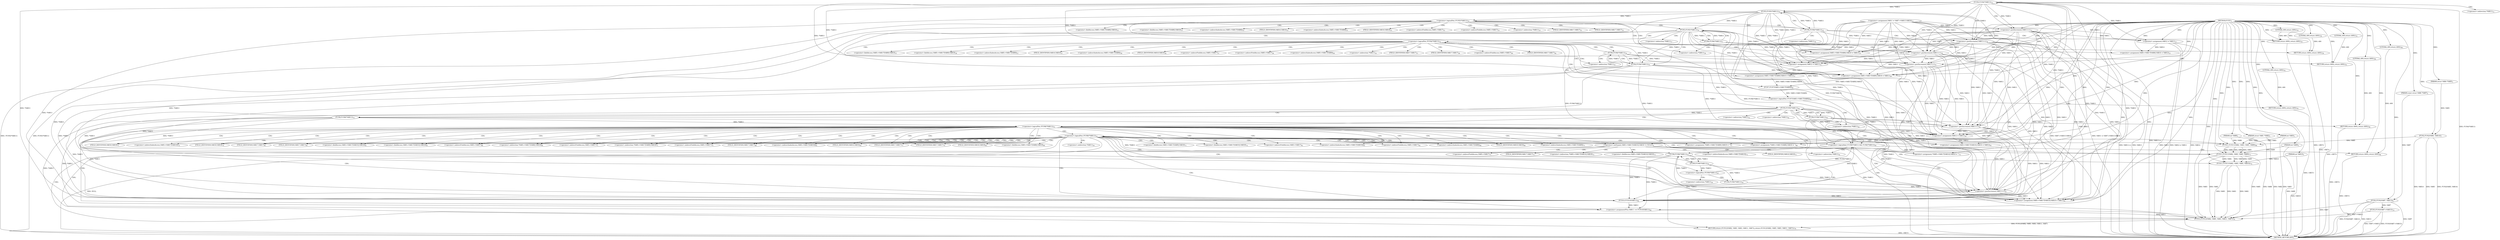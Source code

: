 digraph "FUN1" {  
"8" [label = <(METHOD,FUN1)<SUB>1</SUB>> ]
"273" [label = <(METHOD_RETURN,ANY)<SUB>1</SUB>> ]
"9" [label = <(PARAM,struct VAR1 *VAR2)<SUB>1</SUB>> ]
"10" [label = <(PARAM,int VAR3)<SUB>1</SUB>> ]
"11" [label = <(PARAM,struct VAR4 *VAR5)<SUB>1</SUB>> ]
"12" [label = <(PARAM,const struct VAR6 *VAR7)<SUB>2</SUB>> ]
"13" [label = <(PARAM,int VAR8)<SUB>2</SUB>> ]
"14" [label = <(PARAM,int VAR9)<SUB>2</SUB>> ]
"15" [label = <(PARAM,int VAR10)<SUB>2</SUB>> ]
"19" [label = <(FUN2,FUN2(VAR7, VAR13))<SUB>6</SUB>> ]
"22" [label = <(FUN2,FUN2(VAR5, VAR14))<SUB>7</SUB>> ]
"25" [label = <(FUN3,FUN3(VAR7-&gt;VAR15))<SUB>10</SUB>> ]
"44" [label = <(&lt;operator&gt;.assignment,VAR12 = VAR11)<SUB>17</SUB>> ]
"63" [label = <(&lt;operator&gt;.assignment,VAR5-&gt;VAR17[VAR8].VAR16 = VAR12)<SUB>22</SUB>> ]
"72" [label = <(&lt;operator&gt;.assignment,VAR5-&gt;VAR17[VAR8].VAR18 = VAR11)<SUB>23</SUB>> ]
"96" [label = <(&lt;operator&gt;.assignment,VAR12 = VAR11)<SUB>32</SUB>> ]
"115" [label = <(&lt;operator&gt;.assignment,VAR5-&gt;VAR17[VAR9].VAR16 = VAR12)<SUB>37</SUB>> ]
"124" [label = <(&lt;operator&gt;.assignment,VAR5-&gt;VAR17[VAR9].VAR18 = VAR11)<SUB>38</SUB>> ]
"159" [label = <(&lt;operator&gt;.assignment,VAR12 = VAR11)<SUB>50</SUB>> ]
"188" [label = <(&lt;operator&gt;.assignment,VAR5-&gt;VAR17[VAR10].VAR16 = VAR12)<SUB>62</SUB>> ]
"197" [label = <(&lt;operator&gt;.assignment,VAR5-&gt;VAR17[VAR10].VAR18 = VAR11)<SUB>63</SUB>> ]
"206" [label = <(&lt;operator&gt;.assignmentPlus,VAR11 += FUN10(VAR11))<SUB>66</SUB>> ]
"210" [label = <(&lt;operator&gt;.assignment,*VAR5-&gt;VAR17[VAR8].VAR18 = '')<SUB>68</SUB>> ]
"220" [label = <(FUN11,FUN11(VAR2, VAR3, VAR5, VAR8))<SUB>69</SUB>> ]
"225" [label = <(&lt;operator&gt;.assignment,*VAR5-&gt;VAR17[VAR9].VAR18 = '')<SUB>71</SUB>> ]
"235" [label = <(FUN11,FUN11(VAR2, VAR3, VAR5, VAR9))<SUB>72</SUB>> ]
"266" [label = <(RETURN,return (FUN12(VAR2, VAR5, VAR3, VAR11, VAR7));,return (FUN12(VAR2, VAR5, VAR3, VAR11, VAR7));)<SUB>79</SUB>> ]
"38" [label = <(FUN4,FUN4(*VAR11))<SUB>13</SUB>> ]
"41" [label = <(&lt;operator&gt;.postIncrement,VAR11++)<SUB>13</SUB>> ]
"49" [label = <(&lt;operator&gt;.logicalNot,!FUN5(*VAR11))<SUB>18</SUB>> ]
"53" [label = <(&lt;operator&gt;.postIncrement,VAR11++)<SUB>18</SUB>> ]
"83" [label = <(FUN5,FUN5(*VAR11))<SUB>26</SUB>> ]
"86" [label = <(&lt;operator&gt;.postIncrement,VAR11++)<SUB>26</SUB>> ]
"101" [label = <(&lt;operator&gt;.logicalNot,!FUN4(*VAR11))<SUB>33</SUB>> ]
"105" [label = <(&lt;operator&gt;.postIncrement,VAR11++)<SUB>33</SUB>> ]
"134" [label = <(&lt;operator&gt;.logicalNot,!FUN7(VAR5-&gt;VAR17[VAR9]))<SUB>40</SUB>> ]
"146" [label = <(FUN5,FUN5(*VAR11))<SUB>44</SUB>> ]
"149" [label = <(&lt;operator&gt;.postIncrement,VAR11++)<SUB>44</SUB>> ]
"163" [label = <(&lt;operator&gt;.logicalNot,!FUN8(*VAR11))<SUB>52</SUB>> ]
"241" [label = <(&lt;operator&gt;.notEquals,VAR5-&gt;VAR17[VAR10].VAR18 != NULL)<SUB>74</SUB>> ]
"267" [label = <(FUN12,FUN12(VAR2, VAR5, VAR3, VAR11, VAR7))<SUB>79</SUB>> ]
"31" [label = <(&lt;operator&gt;.assignment,VAR11 = VAR7-&gt;VAR15.VAR16)<SUB>13</SUB>> ]
"142" [label = <(RETURN,return (400);,return (400);)<SUB>41</SUB>> ]
"208" [label = <(FUN10,FUN10(VAR11))<SUB>66</SUB>> ]
"251" [label = <(&lt;operator&gt;.assignment,*VAR5-&gt;VAR17[VAR10].VAR18 = '')<SUB>75</SUB>> ]
"261" [label = <(FUN11,FUN11(VAR2, VAR3, VAR5, VAR10))<SUB>76</SUB>> ]
"50" [label = <(FUN5,FUN5(*VAR11))<SUB>18</SUB>> ]
"57" [label = <(FUN6,FUN6(*VAR11))<SUB>19</SUB>> ]
"90" [label = <(FUN6,FUN6(*VAR11))<SUB>27</SUB>> ]
"102" [label = <(FUN4,FUN4(*VAR11))<SUB>33</SUB>> ]
"109" [label = <(FUN6,FUN6(*VAR11))<SUB>34</SUB>> ]
"135" [label = <(FUN7,FUN7(VAR5-&gt;VAR17[VAR9]))<SUB>40</SUB>> ]
"143" [label = <(LITERAL,400,return (400);)<SUB>41</SUB>> ]
"153" [label = <(FUN6,FUN6(*VAR11))<SUB>45</SUB>> ]
"164" [label = <(FUN8,FUN8(*VAR11))<SUB>52</SUB>> ]
"170" [label = <(&lt;operator&gt;.logicalNot,!FUN8(*VAR11))<SUB>54</SUB>> ]
"174" [label = <(&lt;operator&gt;.postIncrement,VAR11++)<SUB>54</SUB>> ]
"61" [label = <(RETURN,return (400);,return (400);)<SUB>20</SUB>> ]
"94" [label = <(RETURN,return (400);,return (400);)<SUB>28</SUB>> ]
"113" [label = <(RETURN,return (400);,return (400);)<SUB>35</SUB>> ]
"157" [label = <(RETURN,return (400);,return (400);)<SUB>46</SUB>> ]
"177" [label = <(&lt;operator&gt;.logicalAnd,!FUN9(*VAR11) &amp;&amp; FUN6(*VAR11))<SUB>59</SUB>> ]
"62" [label = <(LITERAL,400,return (400);)<SUB>20</SUB>> ]
"95" [label = <(LITERAL,400,return (400);)<SUB>28</SUB>> ]
"114" [label = <(LITERAL,400,return (400);)<SUB>35</SUB>> ]
"158" [label = <(LITERAL,400,return (400);)<SUB>46</SUB>> ]
"171" [label = <(FUN8,FUN8(*VAR11))<SUB>54</SUB>> ]
"186" [label = <(RETURN,return (400);,return (400);)<SUB>60</SUB>> ]
"178" [label = <(&lt;operator&gt;.logicalNot,!FUN9(*VAR11))<SUB>59</SUB>> ]
"182" [label = <(FUN6,FUN6(*VAR11))<SUB>59</SUB>> ]
"187" [label = <(LITERAL,400,return (400);)<SUB>60</SUB>> ]
"179" [label = <(FUN9,FUN9(*VAR11))<SUB>59</SUB>> ]
"64" [label = <(&lt;operator&gt;.fieldAccess,VAR5-&gt;VAR17[VAR8].VAR16)<SUB>22</SUB>> ]
"73" [label = <(&lt;operator&gt;.fieldAccess,VAR5-&gt;VAR17[VAR8].VAR18)<SUB>23</SUB>> ]
"116" [label = <(&lt;operator&gt;.fieldAccess,VAR5-&gt;VAR17[VAR9].VAR16)<SUB>37</SUB>> ]
"125" [label = <(&lt;operator&gt;.fieldAccess,VAR5-&gt;VAR17[VAR9].VAR18)<SUB>38</SUB>> ]
"189" [label = <(&lt;operator&gt;.fieldAccess,VAR5-&gt;VAR17[VAR10].VAR16)<SUB>62</SUB>> ]
"198" [label = <(&lt;operator&gt;.fieldAccess,VAR5-&gt;VAR17[VAR10].VAR18)<SUB>63</SUB>> ]
"211" [label = <(&lt;operator&gt;.indirection,*VAR5-&gt;VAR17[VAR8].VAR18)<SUB>68</SUB>> ]
"226" [label = <(&lt;operator&gt;.indirection,*VAR5-&gt;VAR17[VAR9].VAR18)<SUB>71</SUB>> ]
"39" [label = <(&lt;operator&gt;.indirection,*VAR11)<SUB>13</SUB>> ]
"65" [label = <(&lt;operator&gt;.indirectIndexAccess,VAR5-&gt;VAR17[VAR8])<SUB>22</SUB>> ]
"70" [label = <(FIELD_IDENTIFIER,VAR16,VAR16)<SUB>22</SUB>> ]
"74" [label = <(&lt;operator&gt;.indirectIndexAccess,VAR5-&gt;VAR17[VAR8])<SUB>23</SUB>> ]
"79" [label = <(FIELD_IDENTIFIER,VAR18,VAR18)<SUB>23</SUB>> ]
"84" [label = <(&lt;operator&gt;.indirection,*VAR11)<SUB>26</SUB>> ]
"117" [label = <(&lt;operator&gt;.indirectIndexAccess,VAR5-&gt;VAR17[VAR9])<SUB>37</SUB>> ]
"122" [label = <(FIELD_IDENTIFIER,VAR16,VAR16)<SUB>37</SUB>> ]
"126" [label = <(&lt;operator&gt;.indirectIndexAccess,VAR5-&gt;VAR17[VAR9])<SUB>38</SUB>> ]
"131" [label = <(FIELD_IDENTIFIER,VAR18,VAR18)<SUB>38</SUB>> ]
"147" [label = <(&lt;operator&gt;.indirection,*VAR11)<SUB>44</SUB>> ]
"190" [label = <(&lt;operator&gt;.indirectIndexAccess,VAR5-&gt;VAR17[VAR10])<SUB>62</SUB>> ]
"195" [label = <(FIELD_IDENTIFIER,VAR16,VAR16)<SUB>62</SUB>> ]
"199" [label = <(&lt;operator&gt;.indirectIndexAccess,VAR5-&gt;VAR17[VAR10])<SUB>63</SUB>> ]
"204" [label = <(FIELD_IDENTIFIER,VAR18,VAR18)<SUB>63</SUB>> ]
"212" [label = <(&lt;operator&gt;.fieldAccess,VAR5-&gt;VAR17[VAR8].VAR18)<SUB>68</SUB>> ]
"227" [label = <(&lt;operator&gt;.fieldAccess,VAR5-&gt;VAR17[VAR9].VAR18)<SUB>71</SUB>> ]
"242" [label = <(&lt;operator&gt;.fieldAccess,VAR5-&gt;VAR17[VAR10].VAR18)<SUB>74</SUB>> ]
"51" [label = <(&lt;operator&gt;.indirection,*VAR11)<SUB>18</SUB>> ]
"66" [label = <(&lt;operator&gt;.indirectFieldAccess,VAR5-&gt;VAR17)<SUB>22</SUB>> ]
"75" [label = <(&lt;operator&gt;.indirectFieldAccess,VAR5-&gt;VAR17)<SUB>23</SUB>> ]
"103" [label = <(&lt;operator&gt;.indirection,*VAR11)<SUB>33</SUB>> ]
"118" [label = <(&lt;operator&gt;.indirectFieldAccess,VAR5-&gt;VAR17)<SUB>37</SUB>> ]
"127" [label = <(&lt;operator&gt;.indirectFieldAccess,VAR5-&gt;VAR17)<SUB>38</SUB>> ]
"136" [label = <(&lt;operator&gt;.indirectIndexAccess,VAR5-&gt;VAR17[VAR9])<SUB>40</SUB>> ]
"165" [label = <(&lt;operator&gt;.indirection,*VAR11)<SUB>52</SUB>> ]
"191" [label = <(&lt;operator&gt;.indirectFieldAccess,VAR5-&gt;VAR17)<SUB>62</SUB>> ]
"200" [label = <(&lt;operator&gt;.indirectFieldAccess,VAR5-&gt;VAR17)<SUB>63</SUB>> ]
"213" [label = <(&lt;operator&gt;.indirectIndexAccess,VAR5-&gt;VAR17[VAR8])<SUB>68</SUB>> ]
"218" [label = <(FIELD_IDENTIFIER,VAR18,VAR18)<SUB>68</SUB>> ]
"228" [label = <(&lt;operator&gt;.indirectIndexAccess,VAR5-&gt;VAR17[VAR9])<SUB>71</SUB>> ]
"233" [label = <(FIELD_IDENTIFIER,VAR18,VAR18)<SUB>71</SUB>> ]
"243" [label = <(&lt;operator&gt;.indirectIndexAccess,VAR5-&gt;VAR17[VAR10])<SUB>74</SUB>> ]
"248" [label = <(FIELD_IDENTIFIER,VAR18,VAR18)<SUB>74</SUB>> ]
"252" [label = <(&lt;operator&gt;.indirection,*VAR5-&gt;VAR17[VAR10].VAR18)<SUB>75</SUB>> ]
"58" [label = <(&lt;operator&gt;.indirection,*VAR11)<SUB>19</SUB>> ]
"68" [label = <(FIELD_IDENTIFIER,VAR17,VAR17)<SUB>22</SUB>> ]
"77" [label = <(FIELD_IDENTIFIER,VAR17,VAR17)<SUB>23</SUB>> ]
"91" [label = <(&lt;operator&gt;.indirection,*VAR11)<SUB>27</SUB>> ]
"110" [label = <(&lt;operator&gt;.indirection,*VAR11)<SUB>34</SUB>> ]
"120" [label = <(FIELD_IDENTIFIER,VAR17,VAR17)<SUB>37</SUB>> ]
"129" [label = <(FIELD_IDENTIFIER,VAR17,VAR17)<SUB>38</SUB>> ]
"137" [label = <(&lt;operator&gt;.indirectFieldAccess,VAR5-&gt;VAR17)<SUB>40</SUB>> ]
"154" [label = <(&lt;operator&gt;.indirection,*VAR11)<SUB>45</SUB>> ]
"193" [label = <(FIELD_IDENTIFIER,VAR17,VAR17)<SUB>62</SUB>> ]
"202" [label = <(FIELD_IDENTIFIER,VAR17,VAR17)<SUB>63</SUB>> ]
"214" [label = <(&lt;operator&gt;.indirectFieldAccess,VAR5-&gt;VAR17)<SUB>68</SUB>> ]
"229" [label = <(&lt;operator&gt;.indirectFieldAccess,VAR5-&gt;VAR17)<SUB>71</SUB>> ]
"244" [label = <(&lt;operator&gt;.indirectFieldAccess,VAR5-&gt;VAR17)<SUB>74</SUB>> ]
"253" [label = <(&lt;operator&gt;.fieldAccess,VAR5-&gt;VAR17[VAR10].VAR18)<SUB>75</SUB>> ]
"139" [label = <(FIELD_IDENTIFIER,VAR17,VAR17)<SUB>40</SUB>> ]
"172" [label = <(&lt;operator&gt;.indirection,*VAR11)<SUB>54</SUB>> ]
"216" [label = <(FIELD_IDENTIFIER,VAR17,VAR17)<SUB>68</SUB>> ]
"231" [label = <(FIELD_IDENTIFIER,VAR17,VAR17)<SUB>71</SUB>> ]
"246" [label = <(FIELD_IDENTIFIER,VAR17,VAR17)<SUB>74</SUB>> ]
"254" [label = <(&lt;operator&gt;.indirectIndexAccess,VAR5-&gt;VAR17[VAR10])<SUB>75</SUB>> ]
"259" [label = <(FIELD_IDENTIFIER,VAR18,VAR18)<SUB>75</SUB>> ]
"183" [label = <(&lt;operator&gt;.indirection,*VAR11)<SUB>59</SUB>> ]
"255" [label = <(&lt;operator&gt;.indirectFieldAccess,VAR5-&gt;VAR17)<SUB>75</SUB>> ]
"180" [label = <(&lt;operator&gt;.indirection,*VAR11)<SUB>59</SUB>> ]
"257" [label = <(FIELD_IDENTIFIER,VAR17,VAR17)<SUB>75</SUB>> ]
  "266" -> "273"  [ label = "DDG: &lt;RET&gt;"] 
  "157" -> "273"  [ label = "DDG: &lt;RET&gt;"] 
  "186" -> "273"  [ label = "DDG: &lt;RET&gt;"] 
  "94" -> "273"  [ label = "DDG: &lt;RET&gt;"] 
  "142" -> "273"  [ label = "DDG: &lt;RET&gt;"] 
  "113" -> "273"  [ label = "DDG: &lt;RET&gt;"] 
  "61" -> "273"  [ label = "DDG: &lt;RET&gt;"] 
  "9" -> "273"  [ label = "DDG: VAR2"] 
  "10" -> "273"  [ label = "DDG: VAR3"] 
  "13" -> "273"  [ label = "DDG: VAR8"] 
  "14" -> "273"  [ label = "DDG: VAR9"] 
  "15" -> "273"  [ label = "DDG: VAR10"] 
  "19" -> "273"  [ label = "DDG: VAR7"] 
  "19" -> "273"  [ label = "DDG: FUN2(VAR7, VAR13)"] 
  "22" -> "273"  [ label = "DDG: VAR5"] 
  "22" -> "273"  [ label = "DDG: FUN2(VAR5, VAR14)"] 
  "25" -> "273"  [ label = "DDG: VAR7-&gt;VAR15"] 
  "25" -> "273"  [ label = "DDG: FUN3(VAR7-&gt;VAR15)"] 
  "31" -> "273"  [ label = "DDG: VAR7-&gt;VAR15.VAR16"] 
  "31" -> "273"  [ label = "DDG: VAR11 = VAR7-&gt;VAR15.VAR16"] 
  "38" -> "273"  [ label = "DDG: FUN4(*VAR11)"] 
  "44" -> "273"  [ label = "DDG: VAR12"] 
  "44" -> "273"  [ label = "DDG: VAR11"] 
  "44" -> "273"  [ label = "DDG: VAR12 = VAR11"] 
  "49" -> "273"  [ label = "DDG: FUN5(*VAR11)"] 
  "49" -> "273"  [ label = "DDG: !FUN5(*VAR11)"] 
  "57" -> "273"  [ label = "DDG: *VAR11"] 
  "57" -> "273"  [ label = "DDG: FUN6(*VAR11)"] 
  "53" -> "273"  [ label = "DDG: VAR11"] 
  "53" -> "273"  [ label = "DDG: VAR11++"] 
  "41" -> "273"  [ label = "DDG: VAR11++"] 
  "22" -> "273"  [ label = "DDG: VAR14"] 
  "19" -> "273"  [ label = "DDG: VAR13"] 
  "241" -> "273"  [ label = "DDG: NULL"] 
  "8" -> "9"  [ label = "DDG: "] 
  "8" -> "10"  [ label = "DDG: "] 
  "8" -> "11"  [ label = "DDG: "] 
  "8" -> "12"  [ label = "DDG: "] 
  "8" -> "13"  [ label = "DDG: "] 
  "8" -> "14"  [ label = "DDG: "] 
  "8" -> "15"  [ label = "DDG: "] 
  "31" -> "44"  [ label = "DDG: VAR11"] 
  "38" -> "44"  [ label = "DDG: *VAR11"] 
  "41" -> "44"  [ label = "DDG: VAR11"] 
  "8" -> "44"  [ label = "DDG: "] 
  "44" -> "63"  [ label = "DDG: VAR12"] 
  "8" -> "63"  [ label = "DDG: "] 
  "50" -> "72"  [ label = "DDG: *VAR11"] 
  "53" -> "72"  [ label = "DDG: VAR11"] 
  "8" -> "72"  [ label = "DDG: "] 
  "31" -> "72"  [ label = "DDG: VAR11"] 
  "38" -> "72"  [ label = "DDG: *VAR11"] 
  "41" -> "72"  [ label = "DDG: VAR11"] 
  "83" -> "96"  [ label = "DDG: *VAR11"] 
  "86" -> "96"  [ label = "DDG: VAR11"] 
  "8" -> "96"  [ label = "DDG: "] 
  "50" -> "96"  [ label = "DDG: *VAR11"] 
  "53" -> "96"  [ label = "DDG: VAR11"] 
  "31" -> "96"  [ label = "DDG: VAR11"] 
  "38" -> "96"  [ label = "DDG: *VAR11"] 
  "41" -> "96"  [ label = "DDG: VAR11"] 
  "96" -> "115"  [ label = "DDG: VAR12"] 
  "8" -> "115"  [ label = "DDG: "] 
  "102" -> "124"  [ label = "DDG: *VAR11"] 
  "105" -> "124"  [ label = "DDG: VAR11"] 
  "8" -> "124"  [ label = "DDG: "] 
  "83" -> "124"  [ label = "DDG: *VAR11"] 
  "86" -> "124"  [ label = "DDG: VAR11"] 
  "50" -> "124"  [ label = "DDG: *VAR11"] 
  "53" -> "124"  [ label = "DDG: VAR11"] 
  "31" -> "124"  [ label = "DDG: VAR11"] 
  "38" -> "124"  [ label = "DDG: *VAR11"] 
  "41" -> "124"  [ label = "DDG: VAR11"] 
  "146" -> "159"  [ label = "DDG: *VAR11"] 
  "149" -> "159"  [ label = "DDG: VAR11"] 
  "8" -> "159"  [ label = "DDG: "] 
  "102" -> "159"  [ label = "DDG: *VAR11"] 
  "105" -> "159"  [ label = "DDG: VAR11"] 
  "83" -> "159"  [ label = "DDG: *VAR11"] 
  "86" -> "159"  [ label = "DDG: VAR11"] 
  "50" -> "159"  [ label = "DDG: *VAR11"] 
  "53" -> "159"  [ label = "DDG: VAR11"] 
  "31" -> "159"  [ label = "DDG: VAR11"] 
  "38" -> "159"  [ label = "DDG: *VAR11"] 
  "41" -> "159"  [ label = "DDG: VAR11"] 
  "159" -> "188"  [ label = "DDG: VAR12"] 
  "8" -> "188"  [ label = "DDG: "] 
  "164" -> "197"  [ label = "DDG: *VAR11"] 
  "171" -> "197"  [ label = "DDG: *VAR11"] 
  "174" -> "197"  [ label = "DDG: VAR11"] 
  "8" -> "197"  [ label = "DDG: "] 
  "146" -> "197"  [ label = "DDG: *VAR11"] 
  "149" -> "197"  [ label = "DDG: VAR11"] 
  "102" -> "197"  [ label = "DDG: *VAR11"] 
  "105" -> "197"  [ label = "DDG: VAR11"] 
  "83" -> "197"  [ label = "DDG: *VAR11"] 
  "86" -> "197"  [ label = "DDG: VAR11"] 
  "50" -> "197"  [ label = "DDG: *VAR11"] 
  "53" -> "197"  [ label = "DDG: VAR11"] 
  "31" -> "197"  [ label = "DDG: VAR11"] 
  "38" -> "197"  [ label = "DDG: *VAR11"] 
  "41" -> "197"  [ label = "DDG: VAR11"] 
  "208" -> "206"  [ label = "DDG: VAR11"] 
  "8" -> "210"  [ label = "DDG: "] 
  "8" -> "225"  [ label = "DDG: "] 
  "267" -> "266"  [ label = "DDG: FUN12(VAR2, VAR5, VAR3, VAR11, VAR7)"] 
  "12" -> "19"  [ label = "DDG: VAR7"] 
  "8" -> "19"  [ label = "DDG: "] 
  "11" -> "22"  [ label = "DDG: VAR5"] 
  "8" -> "22"  [ label = "DDG: "] 
  "19" -> "25"  [ label = "DDG: VAR7"] 
  "164" -> "206"  [ label = "DDG: *VAR11"] 
  "171" -> "206"  [ label = "DDG: *VAR11"] 
  "8" -> "206"  [ label = "DDG: "] 
  "9" -> "220"  [ label = "DDG: VAR2"] 
  "8" -> "220"  [ label = "DDG: "] 
  "10" -> "220"  [ label = "DDG: VAR3"] 
  "22" -> "220"  [ label = "DDG: VAR5"] 
  "13" -> "220"  [ label = "DDG: VAR8"] 
  "220" -> "235"  [ label = "DDG: VAR2"] 
  "8" -> "235"  [ label = "DDG: "] 
  "220" -> "235"  [ label = "DDG: VAR3"] 
  "220" -> "235"  [ label = "DDG: VAR5"] 
  "14" -> "235"  [ label = "DDG: VAR9"] 
  "31" -> "41"  [ label = "DDG: VAR11"] 
  "38" -> "41"  [ label = "DDG: *VAR11"] 
  "8" -> "41"  [ label = "DDG: "] 
  "50" -> "49"  [ label = "DDG: *VAR11"] 
  "57" -> "53"  [ label = "DDG: *VAR11"] 
  "8" -> "53"  [ label = "DDG: "] 
  "31" -> "53"  [ label = "DDG: VAR11"] 
  "38" -> "53"  [ label = "DDG: *VAR11"] 
  "41" -> "53"  [ label = "DDG: VAR11"] 
  "50" -> "83"  [ label = "DDG: *VAR11"] 
  "90" -> "83"  [ label = "DDG: *VAR11"] 
  "90" -> "86"  [ label = "DDG: *VAR11"] 
  "8" -> "86"  [ label = "DDG: "] 
  "50" -> "86"  [ label = "DDG: *VAR11"] 
  "53" -> "86"  [ label = "DDG: VAR11"] 
  "31" -> "86"  [ label = "DDG: VAR11"] 
  "38" -> "86"  [ label = "DDG: *VAR11"] 
  "41" -> "86"  [ label = "DDG: VAR11"] 
  "102" -> "101"  [ label = "DDG: *VAR11"] 
  "109" -> "105"  [ label = "DDG: *VAR11"] 
  "8" -> "105"  [ label = "DDG: "] 
  "83" -> "105"  [ label = "DDG: *VAR11"] 
  "86" -> "105"  [ label = "DDG: VAR11"] 
  "50" -> "105"  [ label = "DDG: *VAR11"] 
  "53" -> "105"  [ label = "DDG: VAR11"] 
  "31" -> "105"  [ label = "DDG: VAR11"] 
  "38" -> "105"  [ label = "DDG: *VAR11"] 
  "41" -> "105"  [ label = "DDG: VAR11"] 
  "135" -> "134"  [ label = "DDG: VAR5-&gt;VAR17[VAR9]"] 
  "143" -> "142"  [ label = "DDG: 400"] 
  "8" -> "142"  [ label = "DDG: "] 
  "102" -> "146"  [ label = "DDG: *VAR11"] 
  "153" -> "146"  [ label = "DDG: *VAR11"] 
  "153" -> "149"  [ label = "DDG: *VAR11"] 
  "8" -> "149"  [ label = "DDG: "] 
  "102" -> "149"  [ label = "DDG: *VAR11"] 
  "105" -> "149"  [ label = "DDG: VAR11"] 
  "83" -> "149"  [ label = "DDG: *VAR11"] 
  "86" -> "149"  [ label = "DDG: VAR11"] 
  "50" -> "149"  [ label = "DDG: *VAR11"] 
  "53" -> "149"  [ label = "DDG: VAR11"] 
  "31" -> "149"  [ label = "DDG: VAR11"] 
  "38" -> "149"  [ label = "DDG: *VAR11"] 
  "41" -> "149"  [ label = "DDG: VAR11"] 
  "164" -> "163"  [ label = "DDG: *VAR11"] 
  "164" -> "208"  [ label = "DDG: *VAR11"] 
  "171" -> "208"  [ label = "DDG: *VAR11"] 
  "8" -> "208"  [ label = "DDG: "] 
  "174" -> "208"  [ label = "DDG: VAR11"] 
  "146" -> "208"  [ label = "DDG: *VAR11"] 
  "149" -> "208"  [ label = "DDG: VAR11"] 
  "102" -> "208"  [ label = "DDG: *VAR11"] 
  "105" -> "208"  [ label = "DDG: VAR11"] 
  "83" -> "208"  [ label = "DDG: *VAR11"] 
  "86" -> "208"  [ label = "DDG: VAR11"] 
  "50" -> "208"  [ label = "DDG: *VAR11"] 
  "53" -> "208"  [ label = "DDG: VAR11"] 
  "31" -> "208"  [ label = "DDG: VAR11"] 
  "38" -> "208"  [ label = "DDG: *VAR11"] 
  "41" -> "208"  [ label = "DDG: VAR11"] 
  "8" -> "241"  [ label = "DDG: "] 
  "8" -> "251"  [ label = "DDG: "] 
  "235" -> "267"  [ label = "DDG: VAR2"] 
  "261" -> "267"  [ label = "DDG: VAR2"] 
  "8" -> "267"  [ label = "DDG: "] 
  "235" -> "267"  [ label = "DDG: VAR5"] 
  "261" -> "267"  [ label = "DDG: VAR5"] 
  "235" -> "267"  [ label = "DDG: VAR3"] 
  "261" -> "267"  [ label = "DDG: VAR3"] 
  "164" -> "267"  [ label = "DDG: *VAR11"] 
  "171" -> "267"  [ label = "DDG: *VAR11"] 
  "206" -> "267"  [ label = "DDG: VAR11"] 
  "19" -> "267"  [ label = "DDG: VAR7"] 
  "25" -> "267"  [ label = "DDG: VAR7-&gt;VAR15"] 
  "38" -> "50"  [ label = "DDG: *VAR11"] 
  "57" -> "50"  [ label = "DDG: *VAR11"] 
  "83" -> "102"  [ label = "DDG: *VAR11"] 
  "109" -> "102"  [ label = "DDG: *VAR11"] 
  "115" -> "135"  [ label = "DDG: VAR5-&gt;VAR17[VAR9].VAR16"] 
  "124" -> "135"  [ label = "DDG: VAR5-&gt;VAR17[VAR9].VAR18"] 
  "8" -> "143"  [ label = "DDG: "] 
  "146" -> "164"  [ label = "DDG: *VAR11"] 
  "235" -> "261"  [ label = "DDG: VAR2"] 
  "8" -> "261"  [ label = "DDG: "] 
  "235" -> "261"  [ label = "DDG: VAR3"] 
  "235" -> "261"  [ label = "DDG: VAR5"] 
  "15" -> "261"  [ label = "DDG: VAR10"] 
  "50" -> "57"  [ label = "DDG: *VAR11"] 
  "62" -> "61"  [ label = "DDG: 400"] 
  "8" -> "61"  [ label = "DDG: "] 
  "83" -> "90"  [ label = "DDG: *VAR11"] 
  "95" -> "94"  [ label = "DDG: 400"] 
  "8" -> "94"  [ label = "DDG: "] 
  "102" -> "109"  [ label = "DDG: *VAR11"] 
  "114" -> "113"  [ label = "DDG: 400"] 
  "8" -> "113"  [ label = "DDG: "] 
  "146" -> "153"  [ label = "DDG: *VAR11"] 
  "158" -> "157"  [ label = "DDG: 400"] 
  "8" -> "157"  [ label = "DDG: "] 
  "171" -> "170"  [ label = "DDG: *VAR11"] 
  "179" -> "174"  [ label = "DDG: *VAR11"] 
  "182" -> "174"  [ label = "DDG: *VAR11"] 
  "8" -> "174"  [ label = "DDG: "] 
  "146" -> "174"  [ label = "DDG: *VAR11"] 
  "149" -> "174"  [ label = "DDG: VAR11"] 
  "102" -> "174"  [ label = "DDG: *VAR11"] 
  "105" -> "174"  [ label = "DDG: VAR11"] 
  "83" -> "174"  [ label = "DDG: *VAR11"] 
  "86" -> "174"  [ label = "DDG: VAR11"] 
  "50" -> "174"  [ label = "DDG: *VAR11"] 
  "53" -> "174"  [ label = "DDG: VAR11"] 
  "31" -> "174"  [ label = "DDG: VAR11"] 
  "38" -> "174"  [ label = "DDG: *VAR11"] 
  "41" -> "174"  [ label = "DDG: VAR11"] 
  "8" -> "62"  [ label = "DDG: "] 
  "8" -> "95"  [ label = "DDG: "] 
  "8" -> "114"  [ label = "DDG: "] 
  "8" -> "158"  [ label = "DDG: "] 
  "164" -> "171"  [ label = "DDG: *VAR11"] 
  "179" -> "171"  [ label = "DDG: *VAR11"] 
  "182" -> "171"  [ label = "DDG: *VAR11"] 
  "178" -> "177"  [ label = "DDG: FUN9(*VAR11)"] 
  "182" -> "177"  [ label = "DDG: *VAR11"] 
  "153" -> "177"  [ label = "DDG: FUN6(*VAR11)"] 
  "109" -> "177"  [ label = "DDG: FUN6(*VAR11)"] 
  "90" -> "177"  [ label = "DDG: FUN6(*VAR11)"] 
  "57" -> "177"  [ label = "DDG: FUN6(*VAR11)"] 
  "187" -> "186"  [ label = "DDG: 400"] 
  "8" -> "186"  [ label = "DDG: "] 
  "179" -> "178"  [ label = "DDG: *VAR11"] 
  "179" -> "182"  [ label = "DDG: *VAR11"] 
  "8" -> "187"  [ label = "DDG: "] 
  "171" -> "179"  [ label = "DDG: *VAR11"] 
  "38" -> "38"  [ label = "CDG: "] 
  "38" -> "41"  [ label = "CDG: "] 
  "38" -> "39"  [ label = "CDG: "] 
  "49" -> "68"  [ label = "CDG: "] 
  "49" -> "84"  [ label = "CDG: "] 
  "49" -> "74"  [ label = "CDG: "] 
  "49" -> "70"  [ label = "CDG: "] 
  "49" -> "66"  [ label = "CDG: "] 
  "49" -> "72"  [ label = "CDG: "] 
  "49" -> "65"  [ label = "CDG: "] 
  "49" -> "73"  [ label = "CDG: "] 
  "49" -> "77"  [ label = "CDG: "] 
  "49" -> "64"  [ label = "CDG: "] 
  "49" -> "57"  [ label = "CDG: "] 
  "49" -> "75"  [ label = "CDG: "] 
  "49" -> "79"  [ label = "CDG: "] 
  "49" -> "58"  [ label = "CDG: "] 
  "49" -> "83"  [ label = "CDG: "] 
  "49" -> "63"  [ label = "CDG: "] 
  "83" -> "102"  [ label = "CDG: "] 
  "83" -> "96"  [ label = "CDG: "] 
  "83" -> "103"  [ label = "CDG: "] 
  "83" -> "91"  [ label = "CDG: "] 
  "83" -> "101"  [ label = "CDG: "] 
  "83" -> "90"  [ label = "CDG: "] 
  "101" -> "120"  [ label = "CDG: "] 
  "101" -> "136"  [ label = "CDG: "] 
  "101" -> "129"  [ label = "CDG: "] 
  "101" -> "134"  [ label = "CDG: "] 
  "101" -> "118"  [ label = "CDG: "] 
  "101" -> "127"  [ label = "CDG: "] 
  "101" -> "116"  [ label = "CDG: "] 
  "101" -> "122"  [ label = "CDG: "] 
  "101" -> "135"  [ label = "CDG: "] 
  "101" -> "117"  [ label = "CDG: "] 
  "101" -> "109"  [ label = "CDG: "] 
  "101" -> "115"  [ label = "CDG: "] 
  "101" -> "131"  [ label = "CDG: "] 
  "101" -> "137"  [ label = "CDG: "] 
  "101" -> "139"  [ label = "CDG: "] 
  "101" -> "126"  [ label = "CDG: "] 
  "101" -> "110"  [ label = "CDG: "] 
  "101" -> "124"  [ label = "CDG: "] 
  "101" -> "125"  [ label = "CDG: "] 
  "134" -> "146"  [ label = "CDG: "] 
  "134" -> "147"  [ label = "CDG: "] 
  "134" -> "142"  [ label = "CDG: "] 
  "146" -> "154"  [ label = "CDG: "] 
  "146" -> "163"  [ label = "CDG: "] 
  "146" -> "159"  [ label = "CDG: "] 
  "146" -> "153"  [ label = "CDG: "] 
  "146" -> "164"  [ label = "CDG: "] 
  "146" -> "165"  [ label = "CDG: "] 
  "163" -> "214"  [ label = "CDG: "] 
  "163" -> "188"  [ label = "CDG: "] 
  "163" -> "226"  [ label = "CDG: "] 
  "163" -> "213"  [ label = "CDG: "] 
  "163" -> "243"  [ label = "CDG: "] 
  "163" -> "228"  [ label = "CDG: "] 
  "163" -> "204"  [ label = "CDG: "] 
  "163" -> "170"  [ label = "CDG: "] 
  "163" -> "206"  [ label = "CDG: "] 
  "163" -> "208"  [ label = "CDG: "] 
  "163" -> "195"  [ label = "CDG: "] 
  "163" -> "242"  [ label = "CDG: "] 
  "163" -> "190"  [ label = "CDG: "] 
  "163" -> "202"  [ label = "CDG: "] 
  "163" -> "200"  [ label = "CDG: "] 
  "163" -> "199"  [ label = "CDG: "] 
  "163" -> "229"  [ label = "CDG: "] 
  "163" -> "241"  [ label = "CDG: "] 
  "163" -> "216"  [ label = "CDG: "] 
  "163" -> "227"  [ label = "CDG: "] 
  "163" -> "172"  [ label = "CDG: "] 
  "163" -> "225"  [ label = "CDG: "] 
  "163" -> "244"  [ label = "CDG: "] 
  "163" -> "197"  [ label = "CDG: "] 
  "163" -> "198"  [ label = "CDG: "] 
  "163" -> "189"  [ label = "CDG: "] 
  "163" -> "191"  [ label = "CDG: "] 
  "163" -> "231"  [ label = "CDG: "] 
  "163" -> "246"  [ label = "CDG: "] 
  "163" -> "212"  [ label = "CDG: "] 
  "163" -> "267"  [ label = "CDG: "] 
  "163" -> "233"  [ label = "CDG: "] 
  "163" -> "171"  [ label = "CDG: "] 
  "163" -> "235"  [ label = "CDG: "] 
  "163" -> "193"  [ label = "CDG: "] 
  "163" -> "210"  [ label = "CDG: "] 
  "163" -> "220"  [ label = "CDG: "] 
  "163" -> "211"  [ label = "CDG: "] 
  "163" -> "248"  [ label = "CDG: "] 
  "163" -> "218"  [ label = "CDG: "] 
  "163" -> "266"  [ label = "CDG: "] 
  "241" -> "253"  [ label = "CDG: "] 
  "241" -> "254"  [ label = "CDG: "] 
  "241" -> "257"  [ label = "CDG: "] 
  "241" -> "261"  [ label = "CDG: "] 
  "241" -> "255"  [ label = "CDG: "] 
  "241" -> "259"  [ label = "CDG: "] 
  "241" -> "252"  [ label = "CDG: "] 
  "241" -> "251"  [ label = "CDG: "] 
  "57" -> "50"  [ label = "CDG: "] 
  "57" -> "61"  [ label = "CDG: "] 
  "57" -> "49"  [ label = "CDG: "] 
  "57" -> "53"  [ label = "CDG: "] 
  "57" -> "51"  [ label = "CDG: "] 
  "90" -> "84"  [ label = "CDG: "] 
  "90" -> "86"  [ label = "CDG: "] 
  "90" -> "94"  [ label = "CDG: "] 
  "90" -> "83"  [ label = "CDG: "] 
  "109" -> "102"  [ label = "CDG: "] 
  "109" -> "113"  [ label = "CDG: "] 
  "109" -> "103"  [ label = "CDG: "] 
  "109" -> "101"  [ label = "CDG: "] 
  "109" -> "105"  [ label = "CDG: "] 
  "153" -> "146"  [ label = "CDG: "] 
  "153" -> "147"  [ label = "CDG: "] 
  "153" -> "149"  [ label = "CDG: "] 
  "153" -> "157"  [ label = "CDG: "] 
  "170" -> "214"  [ label = "CDG: "] 
  "170" -> "188"  [ label = "CDG: "] 
  "170" -> "226"  [ label = "CDG: "] 
  "170" -> "213"  [ label = "CDG: "] 
  "170" -> "243"  [ label = "CDG: "] 
  "170" -> "228"  [ label = "CDG: "] 
  "170" -> "204"  [ label = "CDG: "] 
  "170" -> "206"  [ label = "CDG: "] 
  "170" -> "208"  [ label = "CDG: "] 
  "170" -> "195"  [ label = "CDG: "] 
  "170" -> "242"  [ label = "CDG: "] 
  "170" -> "190"  [ label = "CDG: "] 
  "170" -> "202"  [ label = "CDG: "] 
  "170" -> "180"  [ label = "CDG: "] 
  "170" -> "200"  [ label = "CDG: "] 
  "170" -> "199"  [ label = "CDG: "] 
  "170" -> "177"  [ label = "CDG: "] 
  "170" -> "229"  [ label = "CDG: "] 
  "170" -> "241"  [ label = "CDG: "] 
  "170" -> "216"  [ label = "CDG: "] 
  "170" -> "227"  [ label = "CDG: "] 
  "170" -> "225"  [ label = "CDG: "] 
  "170" -> "179"  [ label = "CDG: "] 
  "170" -> "178"  [ label = "CDG: "] 
  "170" -> "244"  [ label = "CDG: "] 
  "170" -> "197"  [ label = "CDG: "] 
  "170" -> "198"  [ label = "CDG: "] 
  "170" -> "189"  [ label = "CDG: "] 
  "170" -> "191"  [ label = "CDG: "] 
  "170" -> "231"  [ label = "CDG: "] 
  "170" -> "246"  [ label = "CDG: "] 
  "170" -> "212"  [ label = "CDG: "] 
  "170" -> "267"  [ label = "CDG: "] 
  "170" -> "233"  [ label = "CDG: "] 
  "170" -> "235"  [ label = "CDG: "] 
  "170" -> "193"  [ label = "CDG: "] 
  "170" -> "210"  [ label = "CDG: "] 
  "170" -> "220"  [ label = "CDG: "] 
  "170" -> "211"  [ label = "CDG: "] 
  "170" -> "248"  [ label = "CDG: "] 
  "170" -> "218"  [ label = "CDG: "] 
  "170" -> "266"  [ label = "CDG: "] 
  "177" -> "170"  [ label = "CDG: "] 
  "177" -> "174"  [ label = "CDG: "] 
  "177" -> "186"  [ label = "CDG: "] 
  "177" -> "172"  [ label = "CDG: "] 
  "177" -> "171"  [ label = "CDG: "] 
  "178" -> "182"  [ label = "CDG: "] 
  "178" -> "183"  [ label = "CDG: "] 
}

